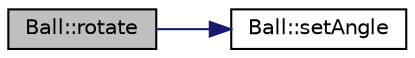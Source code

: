 digraph "Ball::rotate"
{
 // LATEX_PDF_SIZE
  edge [fontname="Helvetica",fontsize="10",labelfontname="Helvetica",labelfontsize="10"];
  node [fontname="Helvetica",fontsize="10",shape=record];
  rankdir="LR";
  Node1 [label="Ball::rotate",height=0.2,width=0.4,color="black", fillcolor="grey75", style="filled", fontcolor="black",tooltip="Rotacion a darle a la bola."];
  Node1 -> Node2 [color="midnightblue",fontsize="10",style="solid",fontname="Helvetica"];
  Node2 [label="Ball::setAngle",height=0.2,width=0.4,color="black", fillcolor="white", style="filled",URL="$classBall.html#af535b96062e12671a35f6f818c8a098d",tooltip="Setter para el angulo en que la bola se encuentra apuntando."];
}
